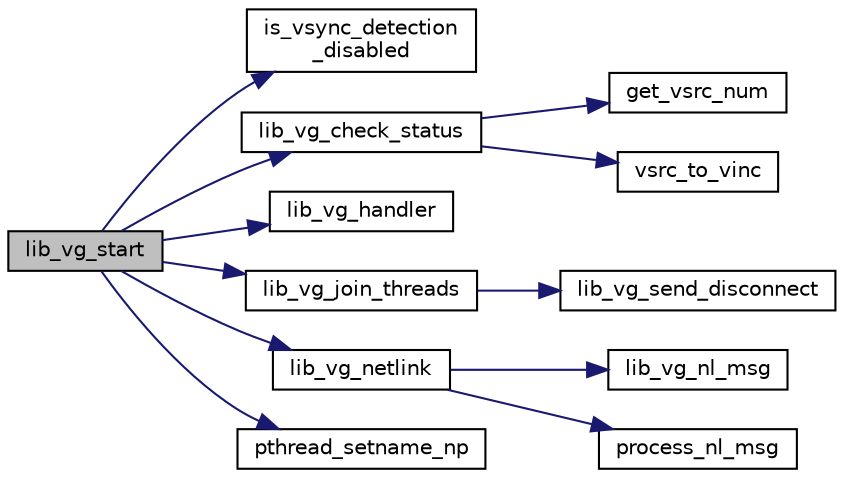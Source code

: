 digraph "lib_vg_start"
{
 // INTERACTIVE_SVG=YES
 // LATEX_PDF_SIZE
  bgcolor="transparent";
  edge [fontname="Helvetica",fontsize="10",labelfontname="Helvetica",labelfontsize="10"];
  node [fontname="Helvetica",fontsize="10",shape=record];
  rankdir="LR";
  Node1 [label="lib_vg_start",height=0.2,width=0.4,color="black", fillcolor="grey75", style="filled", fontcolor="black",tooltip=" "];
  Node1 -> Node2 [color="midnightblue",fontsize="10",style="solid",fontname="Helvetica"];
  Node2 [label="is_vsync_detection\l_disabled",height=0.2,width=0.4,color="black",URL="$d0/d1e/lib__vsrc__guard_8c.html#ad4b6c1180264ca85bd6fdf305210c0ae",tooltip=" "];
  Node1 -> Node3 [color="midnightblue",fontsize="10",style="solid",fontname="Helvetica"];
  Node3 [label="lib_vg_check_status",height=0.2,width=0.4,color="black",URL="$d0/d1e/lib__vsrc__guard_8c.html#ad43e6bcdd960681416b4009e710f0f21",tooltip=" "];
  Node3 -> Node4 [color="midnightblue",fontsize="10",style="solid",fontname="Helvetica"];
  Node4 [label="get_vsrc_num",height=0.2,width=0.4,color="black",URL="$d0/d1e/lib__vsrc__guard_8c.html#a780e0f003f563b6d135d325d74f55ca2",tooltip=" "];
  Node3 -> Node5 [color="midnightblue",fontsize="10",style="solid",fontname="Helvetica"];
  Node5 [label="vsrc_to_vinc",height=0.2,width=0.4,color="black",URL="$d0/d1e/lib__vsrc__guard_8c.html#aa013cf929b1cf3098c000245d0b21288",tooltip=" "];
  Node1 -> Node6 [color="midnightblue",fontsize="10",style="solid",fontname="Helvetica"];
  Node6 [label="lib_vg_handler",height=0.2,width=0.4,color="black",URL="$d0/d1e/lib__vsrc__guard_8c.html#a3b2310b9392fbd058e8ebc82b46ac852",tooltip=" "];
  Node1 -> Node7 [color="midnightblue",fontsize="10",style="solid",fontname="Helvetica"];
  Node7 [label="lib_vg_join_threads",height=0.2,width=0.4,color="black",URL="$d0/d1e/lib__vsrc__guard_8c.html#a56262ba55fa4a22ea420f69558aa39b4",tooltip=" "];
  Node7 -> Node8 [color="midnightblue",fontsize="10",style="solid",fontname="Helvetica"];
  Node8 [label="lib_vg_send_disconnect",height=0.2,width=0.4,color="black",URL="$d0/d1e/lib__vsrc__guard_8c.html#a13f5fdeff25d992c10f344b69445ff4c",tooltip=" "];
  Node1 -> Node9 [color="midnightblue",fontsize="10",style="solid",fontname="Helvetica"];
  Node9 [label="lib_vg_netlink",height=0.2,width=0.4,color="black",URL="$d0/d1e/lib__vsrc__guard_8c.html#ab4befb4aa8ca5c10fc6b4447e0044335",tooltip=" "];
  Node9 -> Node10 [color="midnightblue",fontsize="10",style="solid",fontname="Helvetica"];
  Node10 [label="lib_vg_nl_msg",height=0.2,width=0.4,color="black",URL="$d0/d1e/lib__vsrc__guard_8c.html#a18959fbede07ac3cc727fcdcb33e9d0a",tooltip=" "];
  Node9 -> Node11 [color="midnightblue",fontsize="10",style="solid",fontname="Helvetica"];
  Node11 [label="process_nl_msg",height=0.2,width=0.4,color="black",URL="$d0/d1e/lib__vsrc__guard_8c.html#af8682557ae8bf64bf66abce34f3a654e",tooltip=" "];
  Node1 -> Node12 [color="midnightblue",fontsize="10",style="solid",fontname="Helvetica"];
  Node12 [label="pthread_setname_np",height=0.2,width=0.4,color="black",URL="$d0/d1e/lib__vsrc__guard_8c.html#aa21465e084e7185bfbb94bb50d60cd08",tooltip=" "];
}
